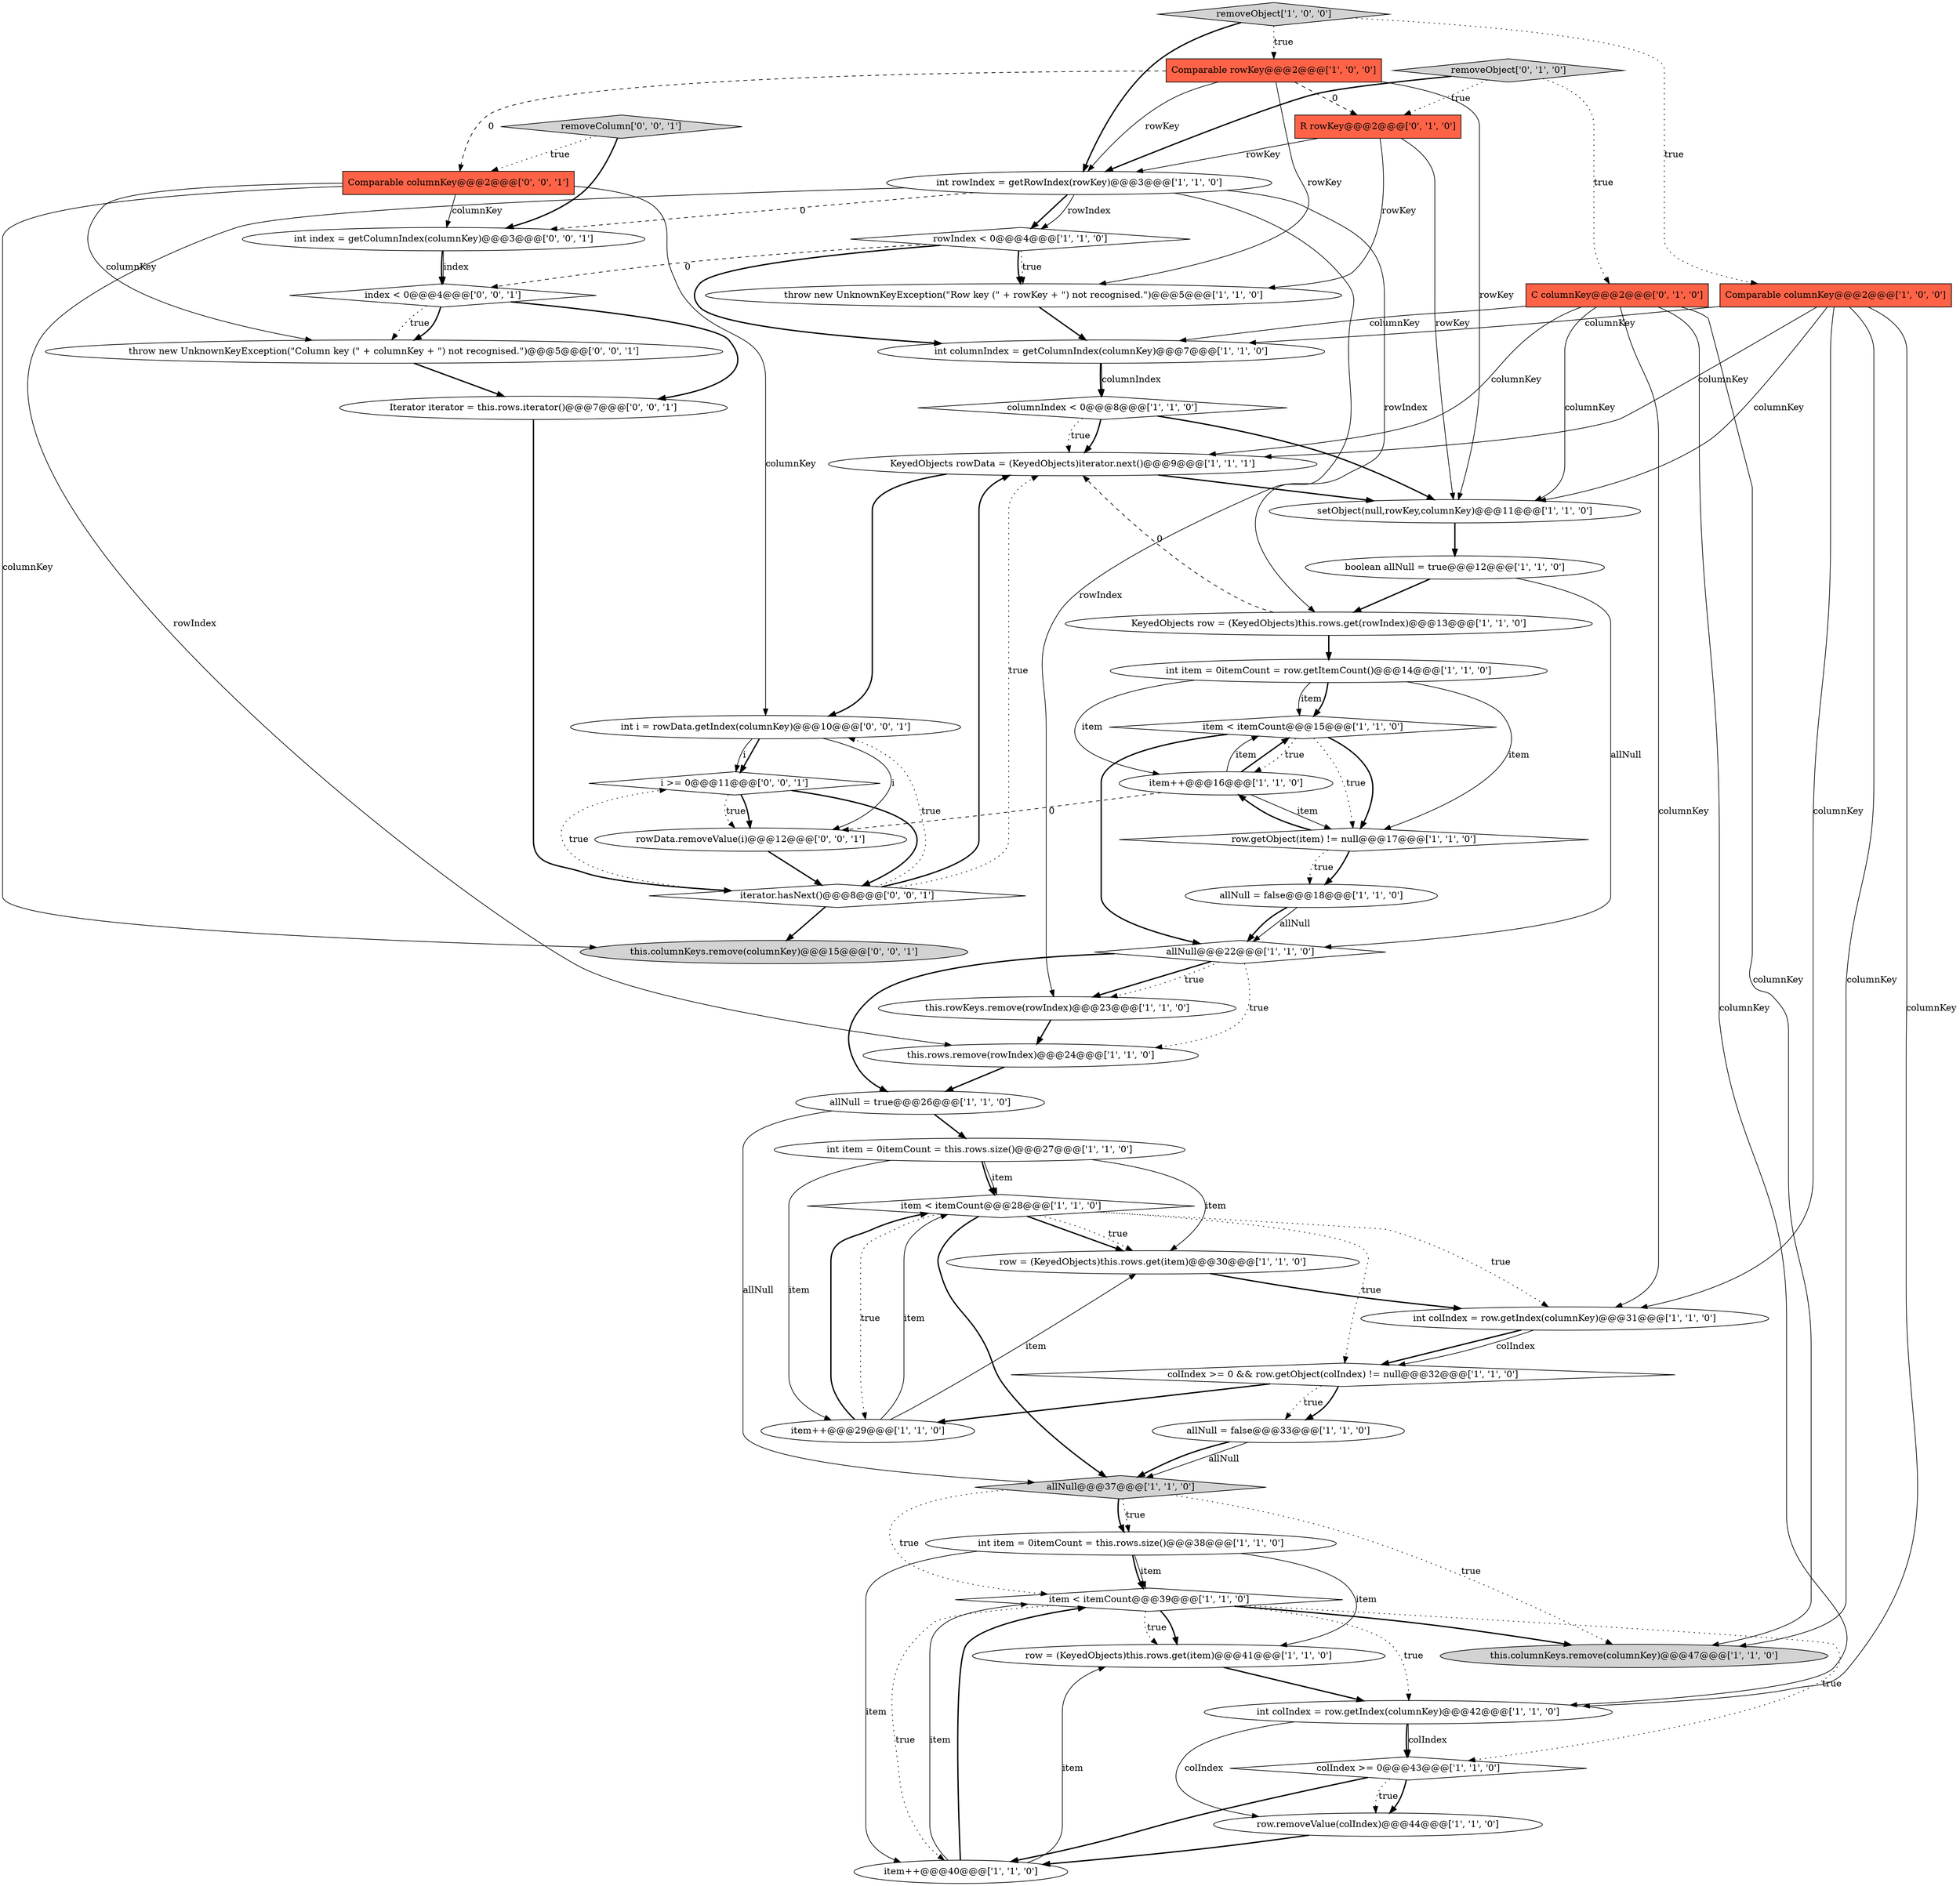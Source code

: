 digraph {
23 [style = filled, label = "Comparable rowKey@@@2@@@['1', '0', '0']", fillcolor = tomato, shape = box image = "AAA1AAABBB1BBB"];
8 [style = filled, label = "allNull = false@@@33@@@['1', '1', '0']", fillcolor = white, shape = ellipse image = "AAA0AAABBB1BBB"];
31 [style = filled, label = "item < itemCount@@@28@@@['1', '1', '0']", fillcolor = white, shape = diamond image = "AAA0AAABBB1BBB"];
25 [style = filled, label = "row = (KeyedObjects)this.rows.get(item)@@@41@@@['1', '1', '0']", fillcolor = white, shape = ellipse image = "AAA0AAABBB1BBB"];
12 [style = filled, label = "item++@@@40@@@['1', '1', '0']", fillcolor = white, shape = ellipse image = "AAA0AAABBB1BBB"];
4 [style = filled, label = "item < itemCount@@@39@@@['1', '1', '0']", fillcolor = white, shape = diamond image = "AAA0AAABBB1BBB"];
6 [style = filled, label = "allNull = true@@@26@@@['1', '1', '0']", fillcolor = white, shape = ellipse image = "AAA0AAABBB1BBB"];
21 [style = filled, label = "throw new UnknownKeyException(\"Row key (\" + rowKey + \") not recognised.\")@@@5@@@['1', '1', '0']", fillcolor = white, shape = ellipse image = "AAA0AAABBB1BBB"];
7 [style = filled, label = "int item = 0itemCount = row.getItemCount()@@@14@@@['1', '1', '0']", fillcolor = white, shape = ellipse image = "AAA0AAABBB1BBB"];
37 [style = filled, label = "C columnKey@@@2@@@['0', '1', '0']", fillcolor = tomato, shape = box image = "AAA0AAABBB2BBB"];
11 [style = filled, label = "KeyedObjects rowData = (KeyedObjects)iterator.next()@@@9@@@['1', '1', '1']", fillcolor = white, shape = ellipse image = "AAA0AAABBB1BBB"];
2 [style = filled, label = "item < itemCount@@@15@@@['1', '1', '0']", fillcolor = white, shape = diamond image = "AAA0AAABBB1BBB"];
50 [style = filled, label = "i >= 0@@@11@@@['0', '0', '1']", fillcolor = white, shape = diamond image = "AAA0AAABBB3BBB"];
16 [style = filled, label = "item++@@@16@@@['1', '1', '0']", fillcolor = white, shape = ellipse image = "AAA0AAABBB1BBB"];
39 [style = filled, label = "R rowKey@@@2@@@['0', '1', '0']", fillcolor = tomato, shape = box image = "AAA1AAABBB2BBB"];
29 [style = filled, label = "row = (KeyedObjects)this.rows.get(item)@@@30@@@['1', '1', '0']", fillcolor = white, shape = ellipse image = "AAA0AAABBB1BBB"];
44 [style = filled, label = "removeColumn['0', '0', '1']", fillcolor = lightgray, shape = diamond image = "AAA0AAABBB3BBB"];
24 [style = filled, label = "columnIndex < 0@@@8@@@['1', '1', '0']", fillcolor = white, shape = diamond image = "AAA0AAABBB1BBB"];
42 [style = filled, label = "throw new UnknownKeyException(\"Column key (\" + columnKey + \") not recognised.\")@@@5@@@['0', '0', '1']", fillcolor = white, shape = ellipse image = "AAA0AAABBB3BBB"];
14 [style = filled, label = "allNull@@@22@@@['1', '1', '0']", fillcolor = white, shape = diamond image = "AAA0AAABBB1BBB"];
22 [style = filled, label = "boolean allNull = true@@@12@@@['1', '1', '0']", fillcolor = white, shape = ellipse image = "AAA0AAABBB1BBB"];
47 [style = filled, label = "iterator.hasNext()@@@8@@@['0', '0', '1']", fillcolor = white, shape = diamond image = "AAA0AAABBB3BBB"];
18 [style = filled, label = "KeyedObjects row = (KeyedObjects)this.rows.get(rowIndex)@@@13@@@['1', '1', '0']", fillcolor = white, shape = ellipse image = "AAA0AAABBB1BBB"];
35 [style = filled, label = "int rowIndex = getRowIndex(rowKey)@@@3@@@['1', '1', '0']", fillcolor = white, shape = ellipse image = "AAA0AAABBB1BBB"];
38 [style = filled, label = "removeObject['0', '1', '0']", fillcolor = lightgray, shape = diamond image = "AAA0AAABBB2BBB"];
28 [style = filled, label = "this.rowKeys.remove(rowIndex)@@@23@@@['1', '1', '0']", fillcolor = white, shape = ellipse image = "AAA0AAABBB1BBB"];
19 [style = filled, label = "this.rows.remove(rowIndex)@@@24@@@['1', '1', '0']", fillcolor = white, shape = ellipse image = "AAA0AAABBB1BBB"];
1 [style = filled, label = "allNull = false@@@18@@@['1', '1', '0']", fillcolor = white, shape = ellipse image = "AAA0AAABBB1BBB"];
34 [style = filled, label = "int colIndex = row.getIndex(columnKey)@@@42@@@['1', '1', '0']", fillcolor = white, shape = ellipse image = "AAA0AAABBB1BBB"];
43 [style = filled, label = "Comparable columnKey@@@2@@@['0', '0', '1']", fillcolor = tomato, shape = box image = "AAA0AAABBB3BBB"];
48 [style = filled, label = "rowData.removeValue(i)@@@12@@@['0', '0', '1']", fillcolor = white, shape = ellipse image = "AAA0AAABBB3BBB"];
3 [style = filled, label = "this.columnKeys.remove(columnKey)@@@47@@@['1', '1', '0']", fillcolor = lightgray, shape = ellipse image = "AAA0AAABBB1BBB"];
27 [style = filled, label = "int colIndex = row.getIndex(columnKey)@@@31@@@['1', '1', '0']", fillcolor = white, shape = ellipse image = "AAA0AAABBB1BBB"];
41 [style = filled, label = "int i = rowData.getIndex(columnKey)@@@10@@@['0', '0', '1']", fillcolor = white, shape = ellipse image = "AAA0AAABBB3BBB"];
10 [style = filled, label = "int item = 0itemCount = this.rows.size()@@@38@@@['1', '1', '0']", fillcolor = white, shape = ellipse image = "AAA0AAABBB1BBB"];
49 [style = filled, label = "index < 0@@@4@@@['0', '0', '1']", fillcolor = white, shape = diamond image = "AAA0AAABBB3BBB"];
45 [style = filled, label = "this.columnKeys.remove(columnKey)@@@15@@@['0', '0', '1']", fillcolor = lightgray, shape = ellipse image = "AAA0AAABBB3BBB"];
17 [style = filled, label = "colIndex >= 0 && row.getObject(colIndex) != null@@@32@@@['1', '1', '0']", fillcolor = white, shape = diamond image = "AAA0AAABBB1BBB"];
15 [style = filled, label = "colIndex >= 0@@@43@@@['1', '1', '0']", fillcolor = white, shape = diamond image = "AAA0AAABBB1BBB"];
46 [style = filled, label = "Iterator iterator = this.rows.iterator()@@@7@@@['0', '0', '1']", fillcolor = white, shape = ellipse image = "AAA0AAABBB3BBB"];
20 [style = filled, label = "Comparable columnKey@@@2@@@['1', '0', '0']", fillcolor = tomato, shape = box image = "AAA0AAABBB1BBB"];
36 [style = filled, label = "removeObject['1', '0', '0']", fillcolor = lightgray, shape = diamond image = "AAA0AAABBB1BBB"];
13 [style = filled, label = "row.getObject(item) != null@@@17@@@['1', '1', '0']", fillcolor = white, shape = diamond image = "AAA0AAABBB1BBB"];
40 [style = filled, label = "int index = getColumnIndex(columnKey)@@@3@@@['0', '0', '1']", fillcolor = white, shape = ellipse image = "AAA0AAABBB3BBB"];
32 [style = filled, label = "allNull@@@37@@@['1', '1', '0']", fillcolor = lightgray, shape = diamond image = "AAA0AAABBB1BBB"];
33 [style = filled, label = "item++@@@29@@@['1', '1', '0']", fillcolor = white, shape = ellipse image = "AAA0AAABBB1BBB"];
26 [style = filled, label = "setObject(null,rowKey,columnKey)@@@11@@@['1', '1', '0']", fillcolor = white, shape = ellipse image = "AAA0AAABBB1BBB"];
0 [style = filled, label = "int columnIndex = getColumnIndex(columnKey)@@@7@@@['1', '1', '0']", fillcolor = white, shape = ellipse image = "AAA0AAABBB1BBB"];
9 [style = filled, label = "row.removeValue(colIndex)@@@44@@@['1', '1', '0']", fillcolor = white, shape = ellipse image = "AAA0AAABBB1BBB"];
30 [style = filled, label = "int item = 0itemCount = this.rows.size()@@@27@@@['1', '1', '0']", fillcolor = white, shape = ellipse image = "AAA0AAABBB1BBB"];
5 [style = filled, label = "rowIndex < 0@@@4@@@['1', '1', '0']", fillcolor = white, shape = diamond image = "AAA0AAABBB1BBB"];
37->26 [style = solid, label="columnKey"];
40->49 [style = bold, label=""];
14->19 [style = dotted, label="true"];
6->32 [style = solid, label="allNull"];
4->25 [style = bold, label=""];
20->11 [style = solid, label="columnKey"];
25->34 [style = bold, label=""];
43->45 [style = solid, label="columnKey"];
38->39 [style = dotted, label="true"];
34->15 [style = bold, label=""];
12->4 [style = solid, label="item"];
35->40 [style = dashed, label="0"];
14->28 [style = bold, label=""];
43->42 [style = solid, label="columnKey"];
13->1 [style = bold, label=""];
26->22 [style = bold, label=""];
47->11 [style = bold, label=""];
15->9 [style = dotted, label="true"];
36->20 [style = dotted, label="true"];
23->43 [style = dashed, label="0"];
1->14 [style = solid, label="allNull"];
35->28 [style = solid, label="rowIndex"];
17->8 [style = dotted, label="true"];
8->32 [style = solid, label="allNull"];
5->0 [style = bold, label=""];
24->11 [style = bold, label=""];
50->48 [style = dotted, label="true"];
0->24 [style = bold, label=""];
23->39 [style = dashed, label="0"];
2->14 [style = bold, label=""];
31->27 [style = dotted, label="true"];
32->3 [style = dotted, label="true"];
27->17 [style = bold, label=""];
22->14 [style = solid, label="allNull"];
27->17 [style = solid, label="colIndex"];
5->49 [style = dashed, label="0"];
20->3 [style = solid, label="columnKey"];
10->4 [style = solid, label="item"];
4->3 [style = bold, label=""];
42->46 [style = bold, label=""];
30->33 [style = solid, label="item"];
21->0 [style = bold, label=""];
44->43 [style = dotted, label="true"];
40->49 [style = solid, label="index"];
23->35 [style = solid, label="rowKey"];
31->29 [style = bold, label=""];
20->34 [style = solid, label="columnKey"];
2->13 [style = dotted, label="true"];
37->0 [style = solid, label="columnKey"];
19->6 [style = bold, label=""];
31->33 [style = dotted, label="true"];
13->16 [style = bold, label=""];
32->10 [style = bold, label=""];
35->5 [style = bold, label=""];
5->21 [style = bold, label=""];
7->2 [style = solid, label="item"];
29->27 [style = bold, label=""];
22->18 [style = bold, label=""];
47->41 [style = dotted, label="true"];
16->48 [style = dashed, label="0"];
7->16 [style = solid, label="item"];
16->2 [style = solid, label="item"];
15->9 [style = bold, label=""];
7->2 [style = bold, label=""];
49->46 [style = bold, label=""];
39->35 [style = solid, label="rowKey"];
31->17 [style = dotted, label="true"];
28->19 [style = bold, label=""];
12->25 [style = solid, label="item"];
15->12 [style = bold, label=""];
20->26 [style = solid, label="columnKey"];
36->35 [style = bold, label=""];
18->7 [style = bold, label=""];
38->35 [style = bold, label=""];
31->29 [style = dotted, label="true"];
41->50 [style = bold, label=""];
14->6 [style = bold, label=""];
11->26 [style = bold, label=""];
30->31 [style = solid, label="item"];
38->37 [style = dotted, label="true"];
17->8 [style = bold, label=""];
43->41 [style = solid, label="columnKey"];
32->4 [style = dotted, label="true"];
31->32 [style = bold, label=""];
47->11 [style = dotted, label="true"];
23->21 [style = solid, label="rowKey"];
0->24 [style = solid, label="columnIndex"];
4->15 [style = dotted, label="true"];
50->48 [style = bold, label=""];
35->18 [style = solid, label="rowIndex"];
43->40 [style = solid, label="columnKey"];
39->26 [style = solid, label="rowKey"];
49->42 [style = dotted, label="true"];
37->27 [style = solid, label="columnKey"];
41->50 [style = solid, label="i"];
11->41 [style = bold, label=""];
24->11 [style = dotted, label="true"];
24->26 [style = bold, label=""];
33->31 [style = solid, label="item"];
14->28 [style = dotted, label="true"];
37->3 [style = solid, label="columnKey"];
30->31 [style = bold, label=""];
47->50 [style = dotted, label="true"];
7->13 [style = solid, label="item"];
33->29 [style = solid, label="item"];
5->21 [style = dotted, label="true"];
47->45 [style = bold, label=""];
9->12 [style = bold, label=""];
20->27 [style = solid, label="columnKey"];
32->10 [style = dotted, label="true"];
4->12 [style = dotted, label="true"];
36->23 [style = dotted, label="true"];
41->48 [style = solid, label="i"];
23->26 [style = solid, label="rowKey"];
2->16 [style = dotted, label="true"];
49->42 [style = bold, label=""];
8->32 [style = bold, label=""];
18->11 [style = dashed, label="0"];
37->34 [style = solid, label="columnKey"];
44->40 [style = bold, label=""];
17->33 [style = bold, label=""];
4->25 [style = dotted, label="true"];
16->2 [style = bold, label=""];
46->47 [style = bold, label=""];
35->5 [style = solid, label="rowIndex"];
34->9 [style = solid, label="colIndex"];
2->13 [style = bold, label=""];
13->1 [style = dotted, label="true"];
35->19 [style = solid, label="rowIndex"];
20->0 [style = solid, label="columnKey"];
39->21 [style = solid, label="rowKey"];
12->4 [style = bold, label=""];
34->15 [style = solid, label="colIndex"];
37->11 [style = solid, label="columnKey"];
50->47 [style = bold, label=""];
48->47 [style = bold, label=""];
10->12 [style = solid, label="item"];
10->4 [style = bold, label=""];
33->31 [style = bold, label=""];
4->34 [style = dotted, label="true"];
1->14 [style = bold, label=""];
30->29 [style = solid, label="item"];
10->25 [style = solid, label="item"];
16->13 [style = solid, label="item"];
6->30 [style = bold, label=""];
}
